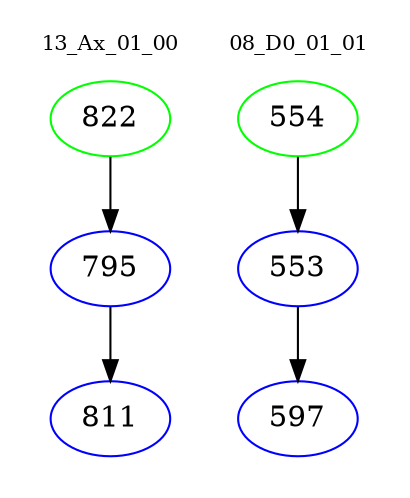 digraph{
subgraph cluster_0 {
color = white
label = "13_Ax_01_00";
fontsize=10;
T0_822 [label="822", color="green"]
T0_822 -> T0_795 [color="black"]
T0_795 [label="795", color="blue"]
T0_795 -> T0_811 [color="black"]
T0_811 [label="811", color="blue"]
}
subgraph cluster_1 {
color = white
label = "08_D0_01_01";
fontsize=10;
T1_554 [label="554", color="green"]
T1_554 -> T1_553 [color="black"]
T1_553 [label="553", color="blue"]
T1_553 -> T1_597 [color="black"]
T1_597 [label="597", color="blue"]
}
}
